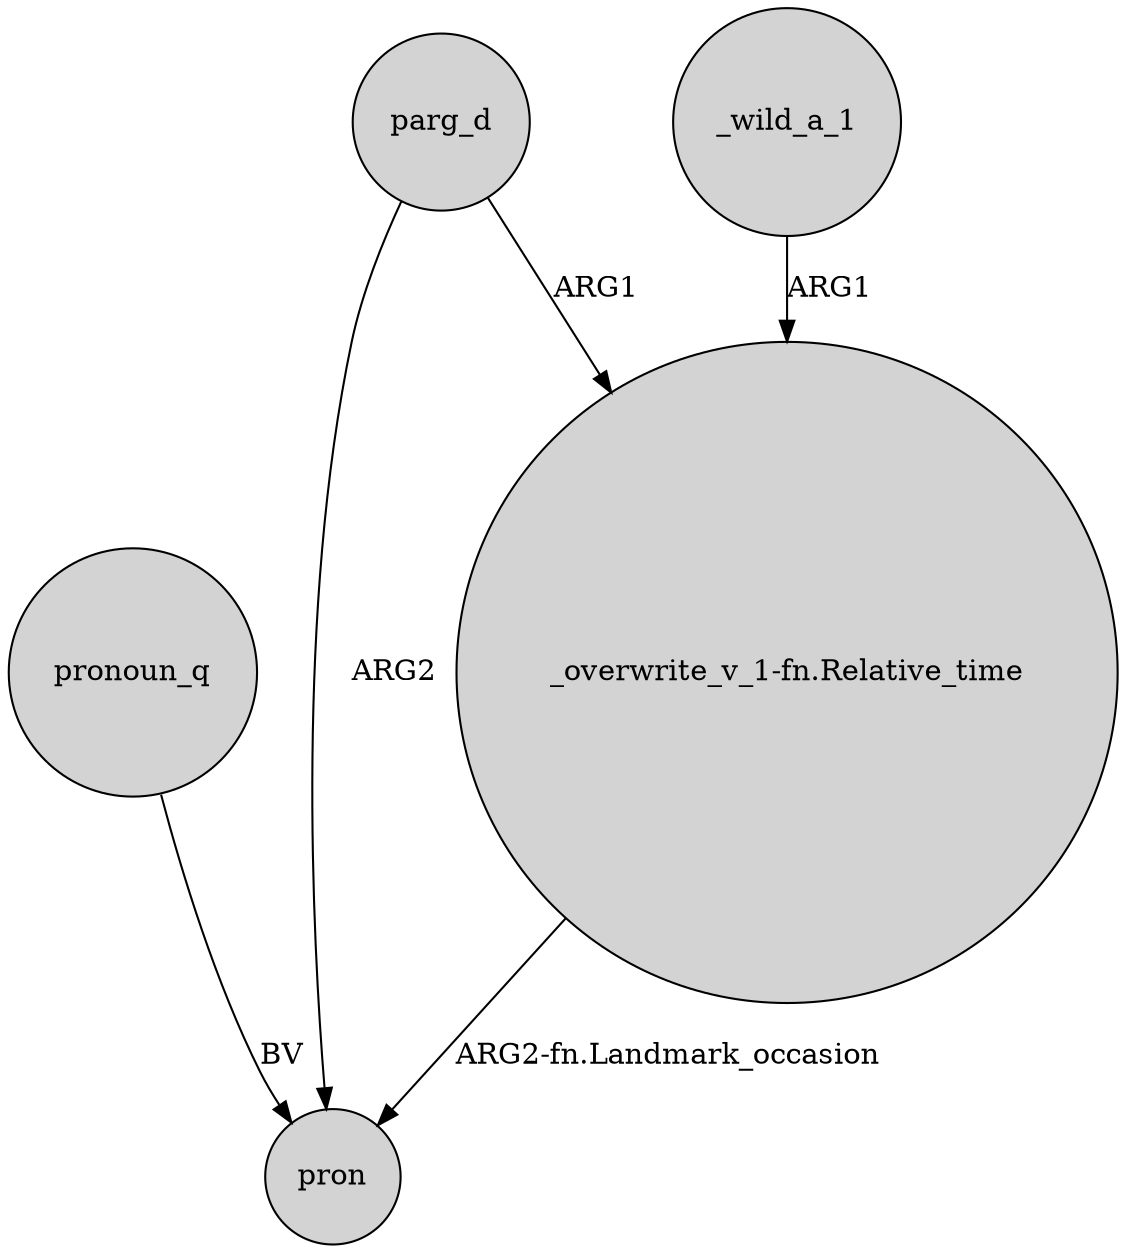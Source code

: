 digraph {
	node [shape=circle style=filled]
	pronoun_q -> pron [label=BV]
	parg_d -> "_overwrite_v_1-fn.Relative_time" [label=ARG1]
	parg_d -> pron [label=ARG2]
	_wild_a_1 -> "_overwrite_v_1-fn.Relative_time" [label=ARG1]
	"_overwrite_v_1-fn.Relative_time" -> pron [label="ARG2-fn.Landmark_occasion"]
}

